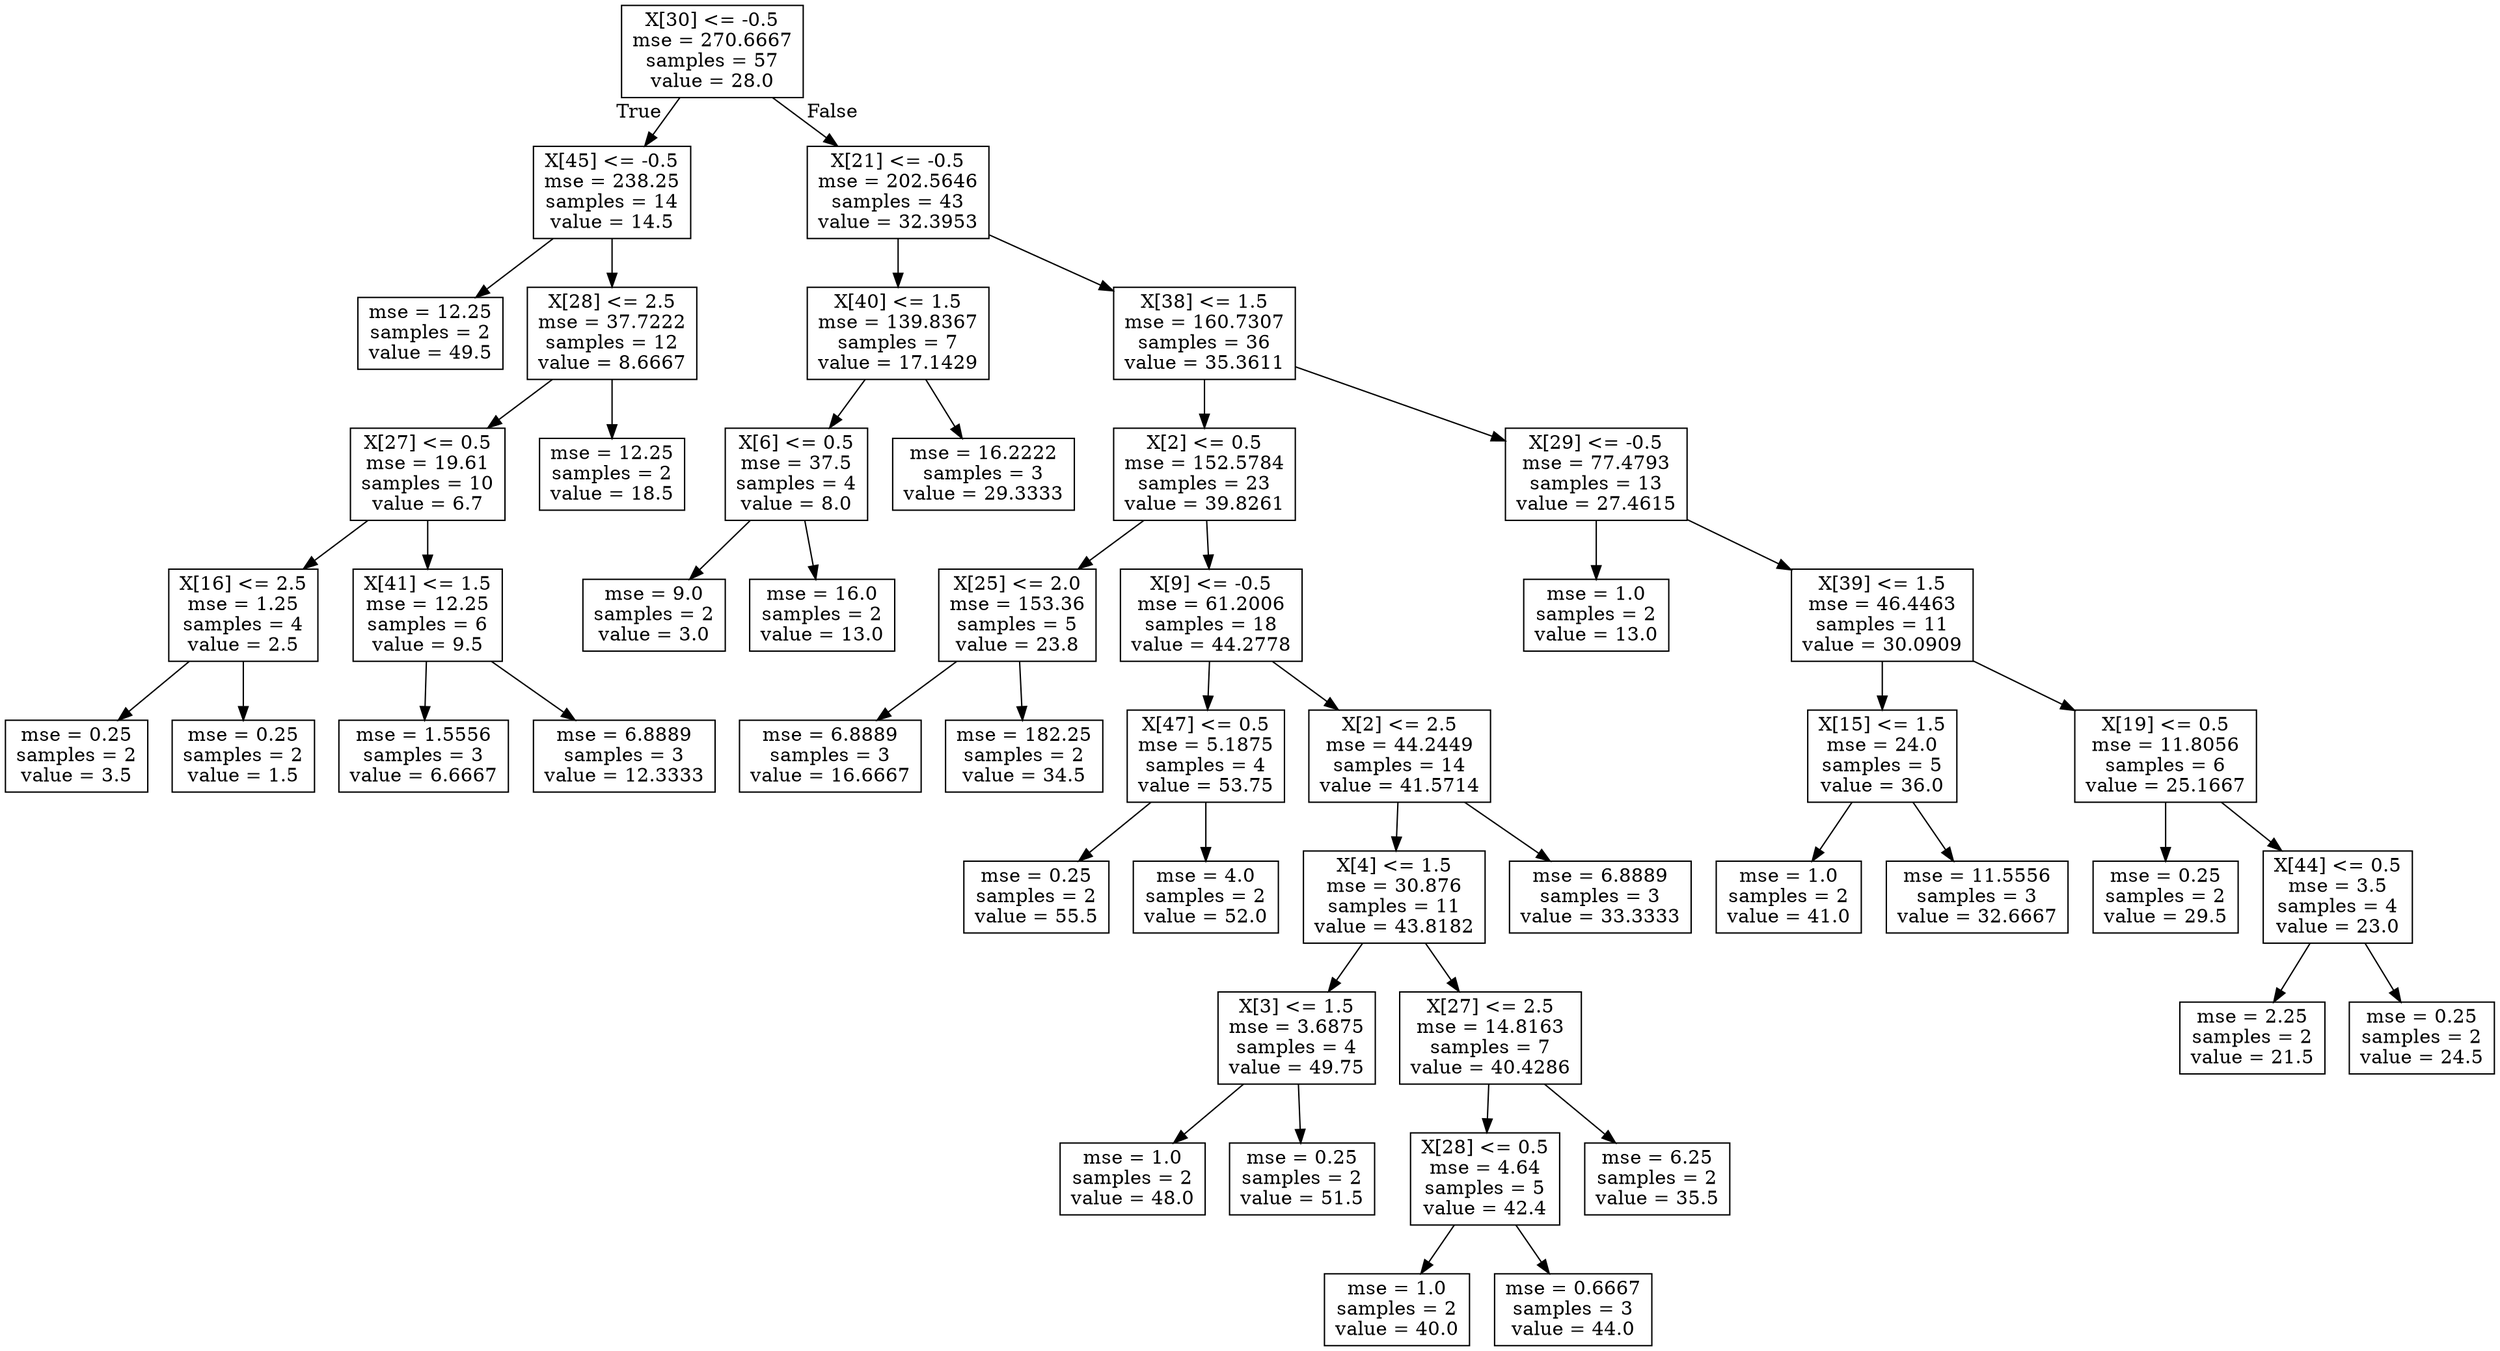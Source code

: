digraph Tree {
node [shape=box] ;
0 [label="X[30] <= -0.5\nmse = 270.6667\nsamples = 57\nvalue = 28.0"] ;
1 [label="X[45] <= -0.5\nmse = 238.25\nsamples = 14\nvalue = 14.5"] ;
0 -> 1 [labeldistance=2.5, labelangle=45, headlabel="True"] ;
2 [label="mse = 12.25\nsamples = 2\nvalue = 49.5"] ;
1 -> 2 ;
3 [label="X[28] <= 2.5\nmse = 37.7222\nsamples = 12\nvalue = 8.6667"] ;
1 -> 3 ;
4 [label="X[27] <= 0.5\nmse = 19.61\nsamples = 10\nvalue = 6.7"] ;
3 -> 4 ;
5 [label="X[16] <= 2.5\nmse = 1.25\nsamples = 4\nvalue = 2.5"] ;
4 -> 5 ;
6 [label="mse = 0.25\nsamples = 2\nvalue = 3.5"] ;
5 -> 6 ;
7 [label="mse = 0.25\nsamples = 2\nvalue = 1.5"] ;
5 -> 7 ;
8 [label="X[41] <= 1.5\nmse = 12.25\nsamples = 6\nvalue = 9.5"] ;
4 -> 8 ;
9 [label="mse = 1.5556\nsamples = 3\nvalue = 6.6667"] ;
8 -> 9 ;
10 [label="mse = 6.8889\nsamples = 3\nvalue = 12.3333"] ;
8 -> 10 ;
11 [label="mse = 12.25\nsamples = 2\nvalue = 18.5"] ;
3 -> 11 ;
12 [label="X[21] <= -0.5\nmse = 202.5646\nsamples = 43\nvalue = 32.3953"] ;
0 -> 12 [labeldistance=2.5, labelangle=-45, headlabel="False"] ;
13 [label="X[40] <= 1.5\nmse = 139.8367\nsamples = 7\nvalue = 17.1429"] ;
12 -> 13 ;
14 [label="X[6] <= 0.5\nmse = 37.5\nsamples = 4\nvalue = 8.0"] ;
13 -> 14 ;
15 [label="mse = 9.0\nsamples = 2\nvalue = 3.0"] ;
14 -> 15 ;
16 [label="mse = 16.0\nsamples = 2\nvalue = 13.0"] ;
14 -> 16 ;
17 [label="mse = 16.2222\nsamples = 3\nvalue = 29.3333"] ;
13 -> 17 ;
18 [label="X[38] <= 1.5\nmse = 160.7307\nsamples = 36\nvalue = 35.3611"] ;
12 -> 18 ;
19 [label="X[2] <= 0.5\nmse = 152.5784\nsamples = 23\nvalue = 39.8261"] ;
18 -> 19 ;
20 [label="X[25] <= 2.0\nmse = 153.36\nsamples = 5\nvalue = 23.8"] ;
19 -> 20 ;
21 [label="mse = 6.8889\nsamples = 3\nvalue = 16.6667"] ;
20 -> 21 ;
22 [label="mse = 182.25\nsamples = 2\nvalue = 34.5"] ;
20 -> 22 ;
23 [label="X[9] <= -0.5\nmse = 61.2006\nsamples = 18\nvalue = 44.2778"] ;
19 -> 23 ;
24 [label="X[47] <= 0.5\nmse = 5.1875\nsamples = 4\nvalue = 53.75"] ;
23 -> 24 ;
25 [label="mse = 0.25\nsamples = 2\nvalue = 55.5"] ;
24 -> 25 ;
26 [label="mse = 4.0\nsamples = 2\nvalue = 52.0"] ;
24 -> 26 ;
27 [label="X[2] <= 2.5\nmse = 44.2449\nsamples = 14\nvalue = 41.5714"] ;
23 -> 27 ;
28 [label="X[4] <= 1.5\nmse = 30.876\nsamples = 11\nvalue = 43.8182"] ;
27 -> 28 ;
29 [label="X[3] <= 1.5\nmse = 3.6875\nsamples = 4\nvalue = 49.75"] ;
28 -> 29 ;
30 [label="mse = 1.0\nsamples = 2\nvalue = 48.0"] ;
29 -> 30 ;
31 [label="mse = 0.25\nsamples = 2\nvalue = 51.5"] ;
29 -> 31 ;
32 [label="X[27] <= 2.5\nmse = 14.8163\nsamples = 7\nvalue = 40.4286"] ;
28 -> 32 ;
33 [label="X[28] <= 0.5\nmse = 4.64\nsamples = 5\nvalue = 42.4"] ;
32 -> 33 ;
34 [label="mse = 1.0\nsamples = 2\nvalue = 40.0"] ;
33 -> 34 ;
35 [label="mse = 0.6667\nsamples = 3\nvalue = 44.0"] ;
33 -> 35 ;
36 [label="mse = 6.25\nsamples = 2\nvalue = 35.5"] ;
32 -> 36 ;
37 [label="mse = 6.8889\nsamples = 3\nvalue = 33.3333"] ;
27 -> 37 ;
38 [label="X[29] <= -0.5\nmse = 77.4793\nsamples = 13\nvalue = 27.4615"] ;
18 -> 38 ;
39 [label="mse = 1.0\nsamples = 2\nvalue = 13.0"] ;
38 -> 39 ;
40 [label="X[39] <= 1.5\nmse = 46.4463\nsamples = 11\nvalue = 30.0909"] ;
38 -> 40 ;
41 [label="X[15] <= 1.5\nmse = 24.0\nsamples = 5\nvalue = 36.0"] ;
40 -> 41 ;
42 [label="mse = 1.0\nsamples = 2\nvalue = 41.0"] ;
41 -> 42 ;
43 [label="mse = 11.5556\nsamples = 3\nvalue = 32.6667"] ;
41 -> 43 ;
44 [label="X[19] <= 0.5\nmse = 11.8056\nsamples = 6\nvalue = 25.1667"] ;
40 -> 44 ;
45 [label="mse = 0.25\nsamples = 2\nvalue = 29.5"] ;
44 -> 45 ;
46 [label="X[44] <= 0.5\nmse = 3.5\nsamples = 4\nvalue = 23.0"] ;
44 -> 46 ;
47 [label="mse = 2.25\nsamples = 2\nvalue = 21.5"] ;
46 -> 47 ;
48 [label="mse = 0.25\nsamples = 2\nvalue = 24.5"] ;
46 -> 48 ;
}